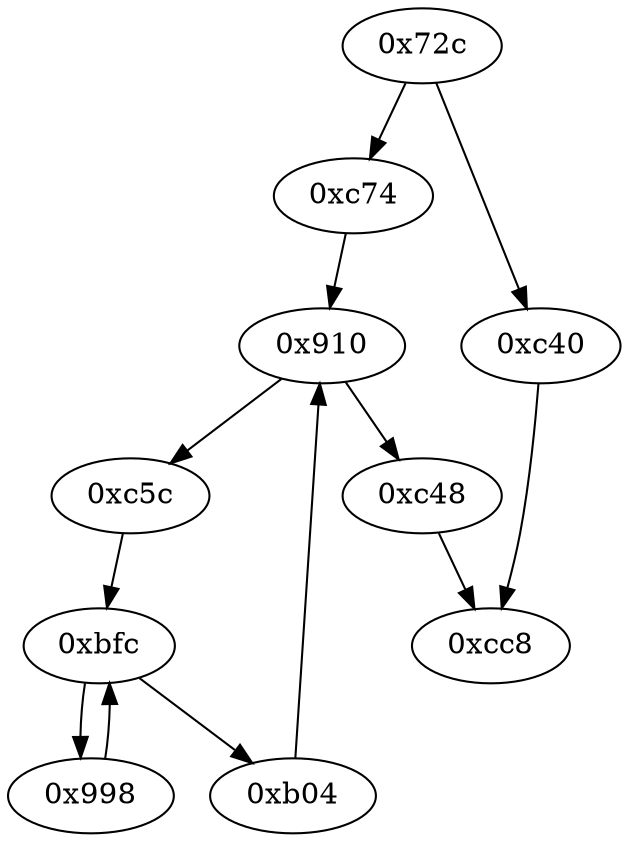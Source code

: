 strict digraph "" {
	graph ["edge"="{}",
		file="/Users/mark/Documents/deobfus-2019-ccs/ALL-CFG/basic-algorithms/floyd/1836_recovered.dot",
		"graph"="{u'file': u'/Users/mark/Documents/deobfus-2019-ccs/ALL-CFG/basic-algorithms/floyd/1836_recovered.dot'}",
		"node"="{u'opcode': u''}"
	];
	"0x910"	 [opcode="[u'ldr', u'str', u'ldr', u'str', u'ldr', u'ldr', u'ldr', u'ldr', u'add', u'sub', u'sub', u'mul', u'eor', u'and', u'ldr', u'mov', \
u'mov', u'ldr', u'cmp', u'mov', u'cmp', u'mov', u'mov', u'cmp', u'mov', u'mov', u'b']"];
	"0xc48"	 [opcode="[u'ldr', u'mov']"];
	"0x910" -> "0xc48";
	"0xc5c"	 [opcode="[u'mov', u'str', u'ldr', u'str', u'mov', u'b']"];
	"0x910" -> "0xc5c";
	"0xb04"	 [opcode="[u'mov', u'bl', u'ldr', u'add', u'str', u'ldr', u'str', u'ldr', u'b']"];
	"0xb04" -> "0x910";
	"0xcc8"	 [opcode="[u'ldr', u'ldr', u'ldr', u'ldr', u'sub', u'ldr', u'sub', u'pop']"];
	"0x998"	 [opcode="[u'ldr', u'ldr', u'bl', u'ldr', u'rsb', u'rsb', u'str', u'ldr', u'rsb', u'rsb', u'str', u'mov', u'b']"];
	"0xbfc"	 [opcode="[u'ldr', u'str', u'ldr', u'str', u'ldr', u'ldr', u'ldr', u'ldr', u'cmp', u'mov', u'b']"];
	"0x998" -> "0xbfc";
	"0xc48" -> "0xcc8";
	"0xc74"	 [opcode="[u'ldr', u'ldr', u'ldr', u'rsb', u'mvn', u'mul', u'mvn', u'ldr', u'orr', u'mov', u'cmn', u'mov', u'ldr', u'cmp', u'mov', u'mov', \
u'mov', u'cmn', u'mov', u'mov', u'b']"];
	"0xc74" -> "0x910";
	"0xc40"	 [opcode="[u'mov', u'b']"];
	"0xc40" -> "0xcc8";
	"0x72c"	 [opcode="[u'push', u'add', u'sub', u'str', u'ldr', u'str', u'mvn', u'ldr', u'ldr', u'str', u'ldr', u'ldr', u'rsb', u'mvn', u'mul', u'mov', \
u'mvn', u'ldr', u'orr', u'cmn', u'mov', u'mov', u'ldr', u'strb', u'cmp', u'mov', u'strb', u'ldr', u'ldr', u'ldr', u'ldr', u'ldr', \
u'ldr', u'ldr', u'str', u'ldr', u'ldr', u'str', u'ldr', u'str', u'ldr', u'add', u'str', u'str', u'str', u'str', u'str', u'str', \
u'b']"];
	"0x72c" -> "0xc74";
	"0x72c" -> "0xc40";
	"0xc5c" -> "0xbfc";
	"0xbfc" -> "0xb04";
	"0xbfc" -> "0x998";
}
